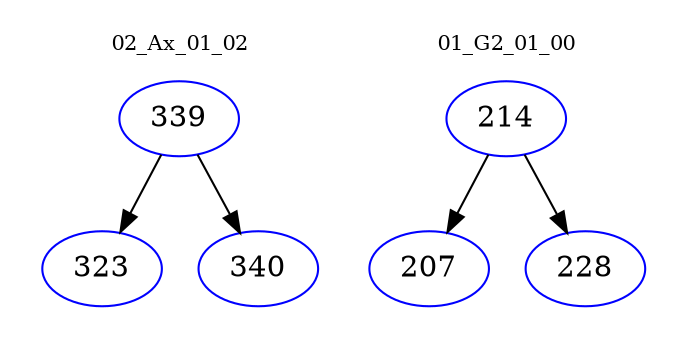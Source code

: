 digraph{
subgraph cluster_0 {
color = white
label = "02_Ax_01_02";
fontsize=10;
T0_339 [label="339", color="blue"]
T0_339 -> T0_323 [color="black"]
T0_323 [label="323", color="blue"]
T0_339 -> T0_340 [color="black"]
T0_340 [label="340", color="blue"]
}
subgraph cluster_1 {
color = white
label = "01_G2_01_00";
fontsize=10;
T1_214 [label="214", color="blue"]
T1_214 -> T1_207 [color="black"]
T1_207 [label="207", color="blue"]
T1_214 -> T1_228 [color="black"]
T1_228 [label="228", color="blue"]
}
}
